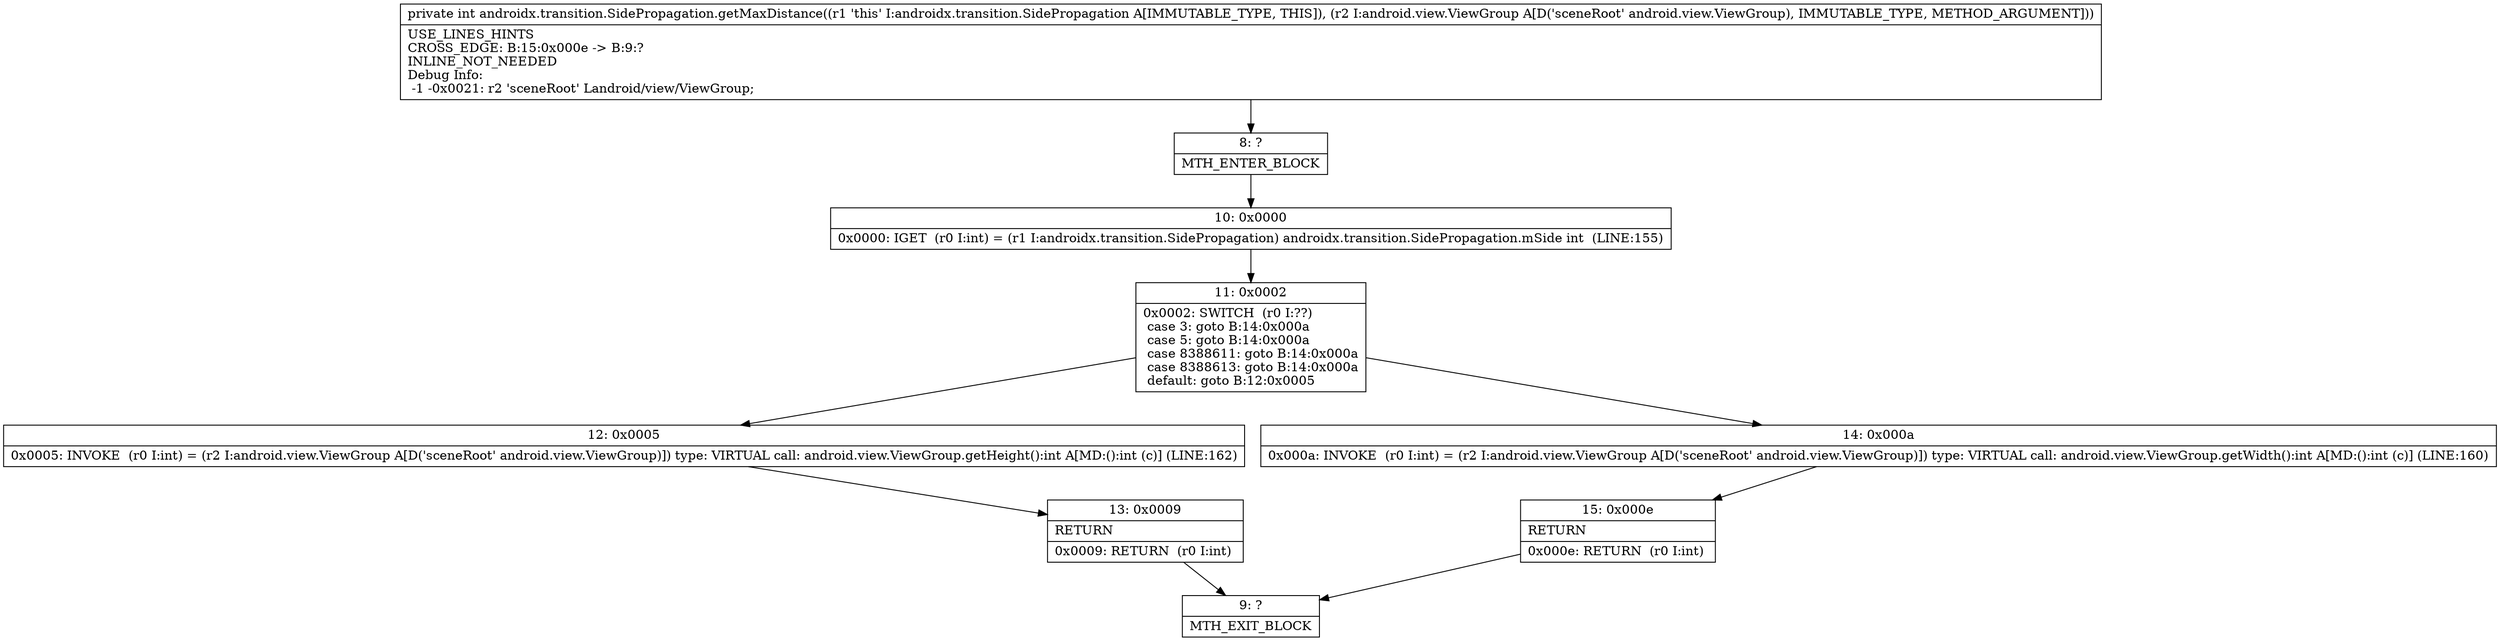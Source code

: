 digraph "CFG forandroidx.transition.SidePropagation.getMaxDistance(Landroid\/view\/ViewGroup;)I" {
Node_8 [shape=record,label="{8\:\ ?|MTH_ENTER_BLOCK\l}"];
Node_10 [shape=record,label="{10\:\ 0x0000|0x0000: IGET  (r0 I:int) = (r1 I:androidx.transition.SidePropagation) androidx.transition.SidePropagation.mSide int  (LINE:155)\l}"];
Node_11 [shape=record,label="{11\:\ 0x0002|0x0002: SWITCH  (r0 I:??)\l case 3: goto B:14:0x000a\l case 5: goto B:14:0x000a\l case 8388611: goto B:14:0x000a\l case 8388613: goto B:14:0x000a\l default: goto B:12:0x0005 \l}"];
Node_12 [shape=record,label="{12\:\ 0x0005|0x0005: INVOKE  (r0 I:int) = (r2 I:android.view.ViewGroup A[D('sceneRoot' android.view.ViewGroup)]) type: VIRTUAL call: android.view.ViewGroup.getHeight():int A[MD:():int (c)] (LINE:162)\l}"];
Node_13 [shape=record,label="{13\:\ 0x0009|RETURN\l|0x0009: RETURN  (r0 I:int) \l}"];
Node_9 [shape=record,label="{9\:\ ?|MTH_EXIT_BLOCK\l}"];
Node_14 [shape=record,label="{14\:\ 0x000a|0x000a: INVOKE  (r0 I:int) = (r2 I:android.view.ViewGroup A[D('sceneRoot' android.view.ViewGroup)]) type: VIRTUAL call: android.view.ViewGroup.getWidth():int A[MD:():int (c)] (LINE:160)\l}"];
Node_15 [shape=record,label="{15\:\ 0x000e|RETURN\l|0x000e: RETURN  (r0 I:int) \l}"];
MethodNode[shape=record,label="{private int androidx.transition.SidePropagation.getMaxDistance((r1 'this' I:androidx.transition.SidePropagation A[IMMUTABLE_TYPE, THIS]), (r2 I:android.view.ViewGroup A[D('sceneRoot' android.view.ViewGroup), IMMUTABLE_TYPE, METHOD_ARGUMENT]))  | USE_LINES_HINTS\lCROSS_EDGE: B:15:0x000e \-\> B:9:?\lINLINE_NOT_NEEDED\lDebug Info:\l  \-1 \-0x0021: r2 'sceneRoot' Landroid\/view\/ViewGroup;\l}"];
MethodNode -> Node_8;Node_8 -> Node_10;
Node_10 -> Node_11;
Node_11 -> Node_12;
Node_11 -> Node_14;
Node_12 -> Node_13;
Node_13 -> Node_9;
Node_14 -> Node_15;
Node_15 -> Node_9;
}

